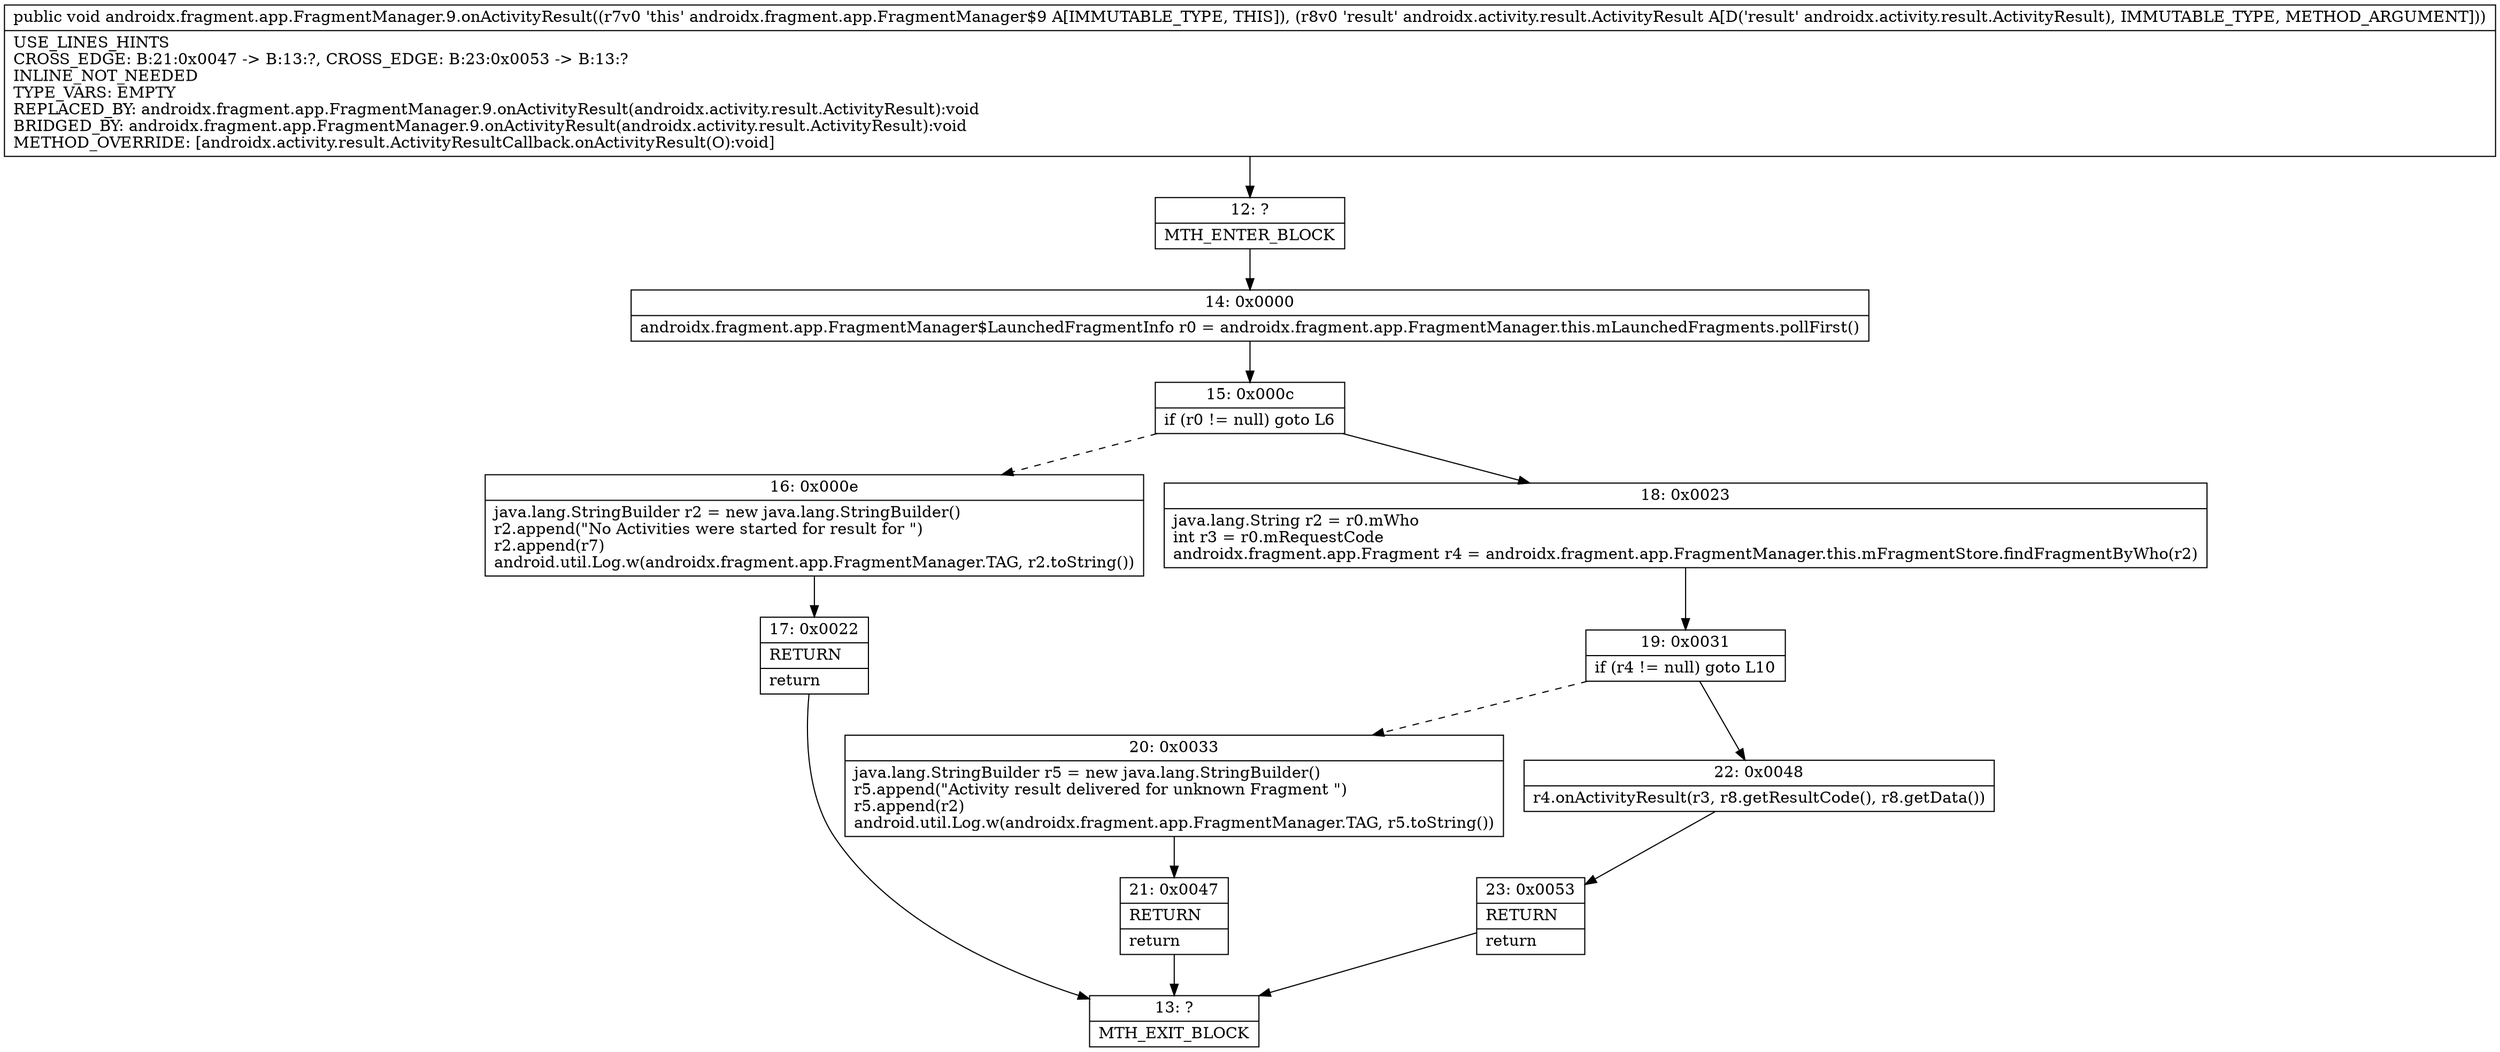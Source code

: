 digraph "CFG forandroidx.fragment.app.FragmentManager.9.onActivityResult(Landroidx\/activity\/result\/ActivityResult;)V" {
Node_12 [shape=record,label="{12\:\ ?|MTH_ENTER_BLOCK\l}"];
Node_14 [shape=record,label="{14\:\ 0x0000|androidx.fragment.app.FragmentManager$LaunchedFragmentInfo r0 = androidx.fragment.app.FragmentManager.this.mLaunchedFragments.pollFirst()\l}"];
Node_15 [shape=record,label="{15\:\ 0x000c|if (r0 != null) goto L6\l}"];
Node_16 [shape=record,label="{16\:\ 0x000e|java.lang.StringBuilder r2 = new java.lang.StringBuilder()\lr2.append(\"No Activities were started for result for \")\lr2.append(r7)\landroid.util.Log.w(androidx.fragment.app.FragmentManager.TAG, r2.toString())\l}"];
Node_17 [shape=record,label="{17\:\ 0x0022|RETURN\l|return\l}"];
Node_13 [shape=record,label="{13\:\ ?|MTH_EXIT_BLOCK\l}"];
Node_18 [shape=record,label="{18\:\ 0x0023|java.lang.String r2 = r0.mWho\lint r3 = r0.mRequestCode\landroidx.fragment.app.Fragment r4 = androidx.fragment.app.FragmentManager.this.mFragmentStore.findFragmentByWho(r2)\l}"];
Node_19 [shape=record,label="{19\:\ 0x0031|if (r4 != null) goto L10\l}"];
Node_20 [shape=record,label="{20\:\ 0x0033|java.lang.StringBuilder r5 = new java.lang.StringBuilder()\lr5.append(\"Activity result delivered for unknown Fragment \")\lr5.append(r2)\landroid.util.Log.w(androidx.fragment.app.FragmentManager.TAG, r5.toString())\l}"];
Node_21 [shape=record,label="{21\:\ 0x0047|RETURN\l|return\l}"];
Node_22 [shape=record,label="{22\:\ 0x0048|r4.onActivityResult(r3, r8.getResultCode(), r8.getData())\l}"];
Node_23 [shape=record,label="{23\:\ 0x0053|RETURN\l|return\l}"];
MethodNode[shape=record,label="{public void androidx.fragment.app.FragmentManager.9.onActivityResult((r7v0 'this' androidx.fragment.app.FragmentManager$9 A[IMMUTABLE_TYPE, THIS]), (r8v0 'result' androidx.activity.result.ActivityResult A[D('result' androidx.activity.result.ActivityResult), IMMUTABLE_TYPE, METHOD_ARGUMENT]))  | USE_LINES_HINTS\lCROSS_EDGE: B:21:0x0047 \-\> B:13:?, CROSS_EDGE: B:23:0x0053 \-\> B:13:?\lINLINE_NOT_NEEDED\lTYPE_VARS: EMPTY\lREPLACED_BY: androidx.fragment.app.FragmentManager.9.onActivityResult(androidx.activity.result.ActivityResult):void\lBRIDGED_BY: androidx.fragment.app.FragmentManager.9.onActivityResult(androidx.activity.result.ActivityResult):void\lMETHOD_OVERRIDE: [androidx.activity.result.ActivityResultCallback.onActivityResult(O):void]\l}"];
MethodNode -> Node_12;Node_12 -> Node_14;
Node_14 -> Node_15;
Node_15 -> Node_16[style=dashed];
Node_15 -> Node_18;
Node_16 -> Node_17;
Node_17 -> Node_13;
Node_18 -> Node_19;
Node_19 -> Node_20[style=dashed];
Node_19 -> Node_22;
Node_20 -> Node_21;
Node_21 -> Node_13;
Node_22 -> Node_23;
Node_23 -> Node_13;
}

